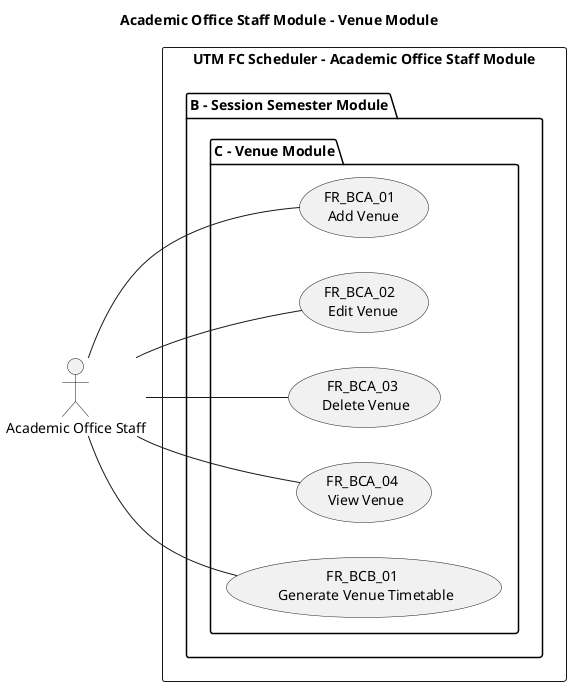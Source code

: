 @startuml Academic Office Staff Module - Venue Module

title Academic Office Staff Module - Venue Module
left to right direction

' Use case ID format: FR_BBC_00
' FR: Functional Requirement
' A: Module. A for End-User, B for Academic Office Staff
' B: Sub-module
' C: Sub-module group
' 00: Use case number


' Actors
"Academic Office Staff" as AOS

' Use Cases
rectangle "UTM FC Scheduler - Academic Office Staff Module" {
package "B - Session Semester Module" {
    package "C - Venue Module" {
        usecase (FR_BCA_01 \n Add Venue) as FR_BCA_01
        usecase (FR_BCA_02 \n Edit Venue) as FR_BCA_02
        usecase (FR_BCA_03 \n Delete Venue) as FR_BCA_03
        usecase (FR_BCA_04 \n View Venue) as FR_BCA_04

        usecase (FR_BCB_01 \n Generate Venue Timetable) as FR_BCB_01
    }
}
}

' Associations
AOS -- FR_BCA_01
AOS -- FR_BCA_02
AOS -- FR_BCA_03
AOS -- FR_BCA_04
AOS -- FR_BCB_01
@enduml